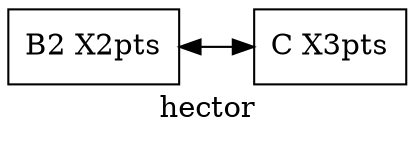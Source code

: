 digraph Lista {
rankdir=LR;
node [shape=record];
Nodo0[label="B2  X2pts"]
Nodo1[label="C  X3pts"]
Nodo0->Nodo1[dir=both];
label="hector";
}

